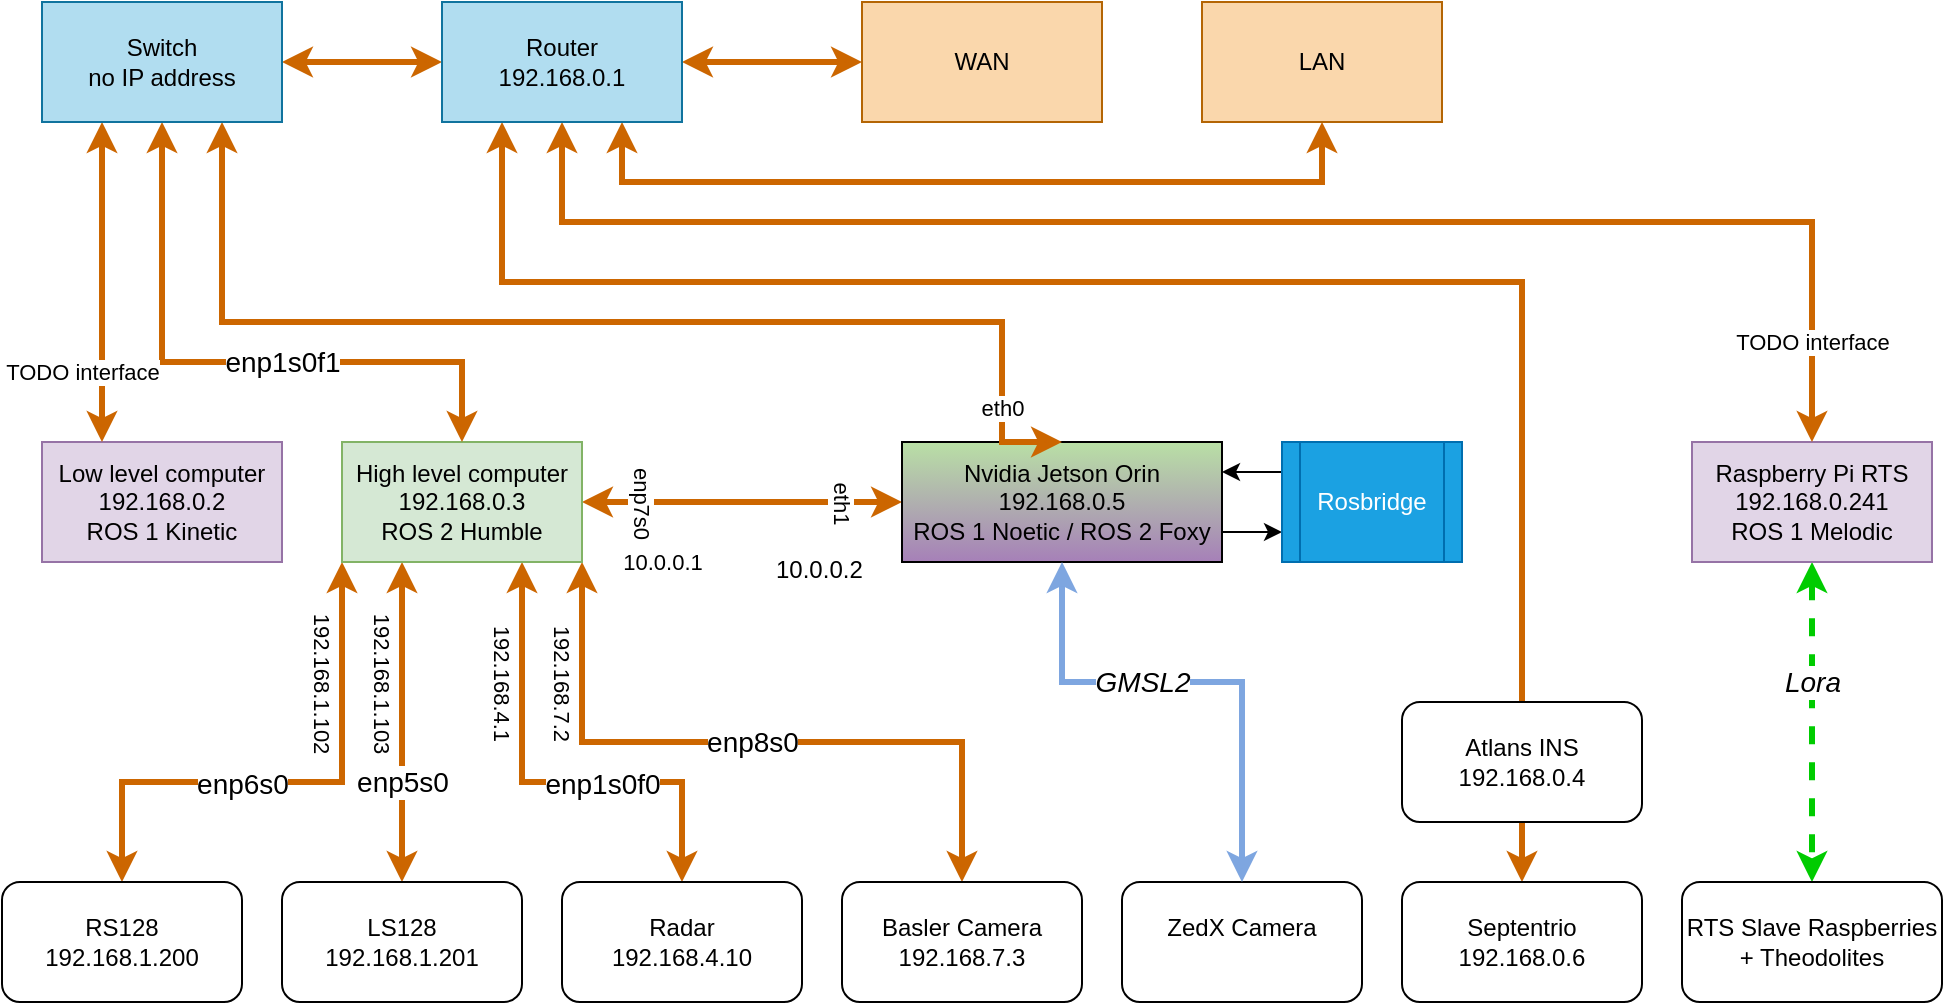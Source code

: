 <mxfile version="24.7.14">
  <diagram name="Page-1" id="lXaNqZM-0Tj3juV3bvDM">
    <mxGraphModel dx="1674" dy="828" grid="1" gridSize="10" guides="1" tooltips="1" connect="1" arrows="1" fold="1" page="1" pageScale="1" pageWidth="850" pageHeight="1100" math="0" shadow="0">
      <root>
        <mxCell id="0" />
        <mxCell id="1" parent="0" />
        <mxCell id="vBaHfqE5TDyvZSrMxQp3-10" style="edgeStyle=orthogonalEdgeStyle;rounded=0;orthogonalLoop=1;jettySize=auto;html=1;exitX=0;exitY=1;exitDx=0;exitDy=0;entryX=0.5;entryY=0;entryDx=0;entryDy=0;strokeColor=#CC6600;strokeWidth=3;startArrow=classic;startFill=1;" parent="1" source="vBaHfqE5TDyvZSrMxQp3-1" target="vBaHfqE5TDyvZSrMxQp3-3" edge="1">
          <mxGeometry relative="1" as="geometry">
            <Array as="points">
              <mxPoint x="210" y="390" />
              <mxPoint x="100" y="390" />
            </Array>
          </mxGeometry>
        </mxCell>
        <mxCell id="vBaHfqE5TDyvZSrMxQp3-52" value="enp6s0" style="edgeLabel;html=1;align=center;verticalAlign=middle;resizable=0;points=[];fontSize=14;" parent="vBaHfqE5TDyvZSrMxQp3-10" vertex="1" connectable="0">
          <mxGeometry x="-0.037" y="1" relative="1" as="geometry">
            <mxPoint x="-30" as="offset" />
          </mxGeometry>
        </mxCell>
        <mxCell id="_xUKE3sM2rI7NT-TXMz9-5" value="192.168.1.102" style="edgeLabel;html=1;align=center;verticalAlign=middle;resizable=0;points=[];rotation=90;" parent="vBaHfqE5TDyvZSrMxQp3-10" vertex="1" connectable="0">
          <mxGeometry x="-0.696" y="-1" relative="1" as="geometry">
            <mxPoint x="-9" y="19" as="offset" />
          </mxGeometry>
        </mxCell>
        <mxCell id="vBaHfqE5TDyvZSrMxQp3-11" value="enp5s0" style="edgeStyle=orthogonalEdgeStyle;rounded=0;orthogonalLoop=1;jettySize=auto;html=1;entryX=0.5;entryY=0;entryDx=0;entryDy=0;strokeColor=#CC6600;strokeWidth=3;startArrow=classic;startFill=1;fontSize=14;" parent="1" source="vBaHfqE5TDyvZSrMxQp3-1" target="vBaHfqE5TDyvZSrMxQp3-4" edge="1">
          <mxGeometry x="0.375" relative="1" as="geometry">
            <Array as="points">
              <mxPoint x="240" y="320" />
              <mxPoint x="240" y="320" />
            </Array>
            <mxPoint as="offset" />
          </mxGeometry>
        </mxCell>
        <mxCell id="_xUKE3sM2rI7NT-TXMz9-6" value="192.168.1.103" style="edgeLabel;html=1;align=center;verticalAlign=middle;resizable=0;points=[];rotation=90;" parent="vBaHfqE5TDyvZSrMxQp3-11" vertex="1" connectable="0">
          <mxGeometry x="-0.475" y="3" relative="1" as="geometry">
            <mxPoint x="-13" y="18" as="offset" />
          </mxGeometry>
        </mxCell>
        <mxCell id="vBaHfqE5TDyvZSrMxQp3-12" style="edgeStyle=orthogonalEdgeStyle;rounded=0;orthogonalLoop=1;jettySize=auto;html=1;entryX=0.5;entryY=0;entryDx=0;entryDy=0;strokeColor=#CC6600;strokeWidth=3;exitX=0.75;exitY=1;exitDx=0;exitDy=0;startArrow=classic;startFill=1;" parent="1" source="vBaHfqE5TDyvZSrMxQp3-1" target="vBaHfqE5TDyvZSrMxQp3-5" edge="1">
          <mxGeometry relative="1" as="geometry">
            <Array as="points">
              <mxPoint x="300" y="390" />
              <mxPoint x="380" y="390" />
            </Array>
          </mxGeometry>
        </mxCell>
        <mxCell id="vBaHfqE5TDyvZSrMxQp3-53" value="enp1s0f0" style="edgeLabel;html=1;align=center;verticalAlign=middle;resizable=0;points=[];fontSize=14;" parent="vBaHfqE5TDyvZSrMxQp3-12" vertex="1" connectable="0">
          <mxGeometry x="-0.05" y="-1" relative="1" as="geometry">
            <mxPoint x="36" as="offset" />
          </mxGeometry>
        </mxCell>
        <mxCell id="vBaHfqE5TDyvZSrMxQp3-14" value="&lt;font style=&quot;font-size: 14px;&quot;&gt;enp8s0&lt;/font&gt;" style="edgeStyle=orthogonalEdgeStyle;rounded=0;orthogonalLoop=1;jettySize=auto;html=1;exitX=1;exitY=1;exitDx=0;exitDy=0;strokeColor=#CC6600;strokeWidth=3;startArrow=classic;startFill=1;" parent="1" source="vBaHfqE5TDyvZSrMxQp3-1" target="vBaHfqE5TDyvZSrMxQp3-6" edge="1">
          <mxGeometry relative="1" as="geometry">
            <Array as="points">
              <mxPoint x="330" y="370" />
              <mxPoint x="520" y="370" />
            </Array>
            <mxPoint as="offset" />
          </mxGeometry>
        </mxCell>
        <mxCell id="_xUKE3sM2rI7NT-TXMz9-2" value="10.0.0.1" style="edgeStyle=orthogonalEdgeStyle;rounded=0;orthogonalLoop=1;jettySize=auto;html=1;startArrow=classic;startFill=1;strokeWidth=3;strokeColor=#CC6600;" parent="1" source="vBaHfqE5TDyvZSrMxQp3-1" target="vBaHfqE5TDyvZSrMxQp3-2" edge="1">
          <mxGeometry x="-0.5" y="-30" relative="1" as="geometry">
            <mxPoint as="offset" />
          </mxGeometry>
        </mxCell>
        <mxCell id="vBaHfqE5TDyvZSrMxQp3-1" value="&lt;div&gt;High level computer&lt;/div&gt;&lt;div&gt;192.168.0.3&lt;/div&gt;&lt;div&gt;ROS 2 Humble&lt;br&gt;&lt;/div&gt;" style="rounded=0;whiteSpace=wrap;html=1;fillColor=#d5e8d4;strokeColor=#82b366;" parent="1" vertex="1">
          <mxGeometry x="210" y="220" width="120" height="60" as="geometry" />
        </mxCell>
        <mxCell id="vBaHfqE5TDyvZSrMxQp3-40" style="edgeStyle=orthogonalEdgeStyle;rounded=0;orthogonalLoop=1;jettySize=auto;html=1;exitX=1;exitY=0.75;exitDx=0;exitDy=0;entryX=0;entryY=0.75;entryDx=0;entryDy=0;" parent="1" source="vBaHfqE5TDyvZSrMxQp3-2" target="vBaHfqE5TDyvZSrMxQp3-39" edge="1">
          <mxGeometry relative="1" as="geometry" />
        </mxCell>
        <mxCell id="vBaHfqE5TDyvZSrMxQp3-2" value="&lt;div&gt;Nvidia Jetson Orin&lt;br&gt;&lt;/div&gt;&lt;div&gt;192.168.0.5&lt;/div&gt;&lt;div&gt;ROS 1 Noetic / ROS 2 Foxy&lt;br&gt;&lt;/div&gt;" style="rounded=0;whiteSpace=wrap;html=1;gradientColor=#A680B8;fillColor=#B9E0A5;" parent="1" vertex="1">
          <mxGeometry x="490" y="220" width="160" height="60" as="geometry" />
        </mxCell>
        <mxCell id="vBaHfqE5TDyvZSrMxQp3-3" value="&lt;div&gt;RS128&lt;/div&gt;&lt;div&gt;192.168.1.200&lt;br&gt;&lt;/div&gt;" style="rounded=1;whiteSpace=wrap;html=1;" parent="1" vertex="1">
          <mxGeometry x="40" y="440" width="120" height="60" as="geometry" />
        </mxCell>
        <mxCell id="vBaHfqE5TDyvZSrMxQp3-4" value="&lt;div&gt;LS128&lt;br&gt;192.168.1.201&lt;/div&gt;" style="rounded=1;whiteSpace=wrap;html=1;" parent="1" vertex="1">
          <mxGeometry x="180" y="440" width="120" height="60" as="geometry" />
        </mxCell>
        <mxCell id="vBaHfqE5TDyvZSrMxQp3-5" value="&lt;div&gt;Radar&lt;/div&gt;&lt;div&gt;192.168.4.10&lt;br&gt;&lt;/div&gt;" style="rounded=1;whiteSpace=wrap;html=1;" parent="1" vertex="1">
          <mxGeometry x="320" y="440" width="120" height="60" as="geometry" />
        </mxCell>
        <mxCell id="vBaHfqE5TDyvZSrMxQp3-6" value="&lt;div&gt;Basler Camera&lt;br&gt;&lt;/div&gt;&lt;div&gt;192.168.7.3&lt;br&gt;&lt;/div&gt;" style="rounded=1;whiteSpace=wrap;html=1;" parent="1" vertex="1">
          <mxGeometry x="460" y="440" width="120" height="60" as="geometry" />
        </mxCell>
        <mxCell id="vBaHfqE5TDyvZSrMxQp3-43" style="edgeStyle=orthogonalEdgeStyle;rounded=0;orthogonalLoop=1;jettySize=auto;html=1;exitX=0.5;exitY=1;exitDx=0;exitDy=0;entryX=0.5;entryY=0;entryDx=0;entryDy=0;fontSize=14;strokeColor=#00CC00;strokeWidth=3;dashed=1;startArrow=classic;startFill=1;" parent="1" source="vBaHfqE5TDyvZSrMxQp3-7" target="vBaHfqE5TDyvZSrMxQp3-42" edge="1">
          <mxGeometry relative="1" as="geometry" />
        </mxCell>
        <mxCell id="vBaHfqE5TDyvZSrMxQp3-44" value="&lt;font style=&quot;font-size: 14px;&quot;&gt;Lora&lt;/font&gt;" style="edgeLabel;html=1;align=center;verticalAlign=middle;resizable=0;points=[];fontStyle=2" parent="vBaHfqE5TDyvZSrMxQp3-43" vertex="1" connectable="0">
          <mxGeometry x="-0.15" relative="1" as="geometry">
            <mxPoint y="-8" as="offset" />
          </mxGeometry>
        </mxCell>
        <mxCell id="vBaHfqE5TDyvZSrMxQp3-7" value="&lt;div&gt;Raspberry Pi RTS&lt;br&gt;&lt;/div&gt;&lt;div&gt;192.168.0.241&lt;/div&gt;&lt;div&gt;ROS 1 Melodic&lt;br&gt;&lt;/div&gt;" style="rounded=0;whiteSpace=wrap;html=1;fillColor=#e1d5e7;strokeColor=#9673a6;" parent="1" vertex="1">
          <mxGeometry x="885" y="220" width="120" height="60" as="geometry" />
        </mxCell>
        <mxCell id="vBaHfqE5TDyvZSrMxQp3-8" value="&lt;div&gt;Low level computer&lt;br&gt;&lt;/div&gt;&lt;div&gt;192.168.0.2&lt;/div&gt;&lt;div&gt;ROS 1 Kinetic&lt;br&gt;&lt;/div&gt;" style="rounded=0;whiteSpace=wrap;html=1;fillColor=#e1d5e7;strokeColor=#9673a6;" parent="1" vertex="1">
          <mxGeometry x="60" y="220" width="120" height="60" as="geometry" />
        </mxCell>
        <mxCell id="vBaHfqE5TDyvZSrMxQp3-9" value="&lt;div&gt;ZedX Camera&lt;/div&gt;&lt;div&gt;&lt;br&gt;&lt;/div&gt;" style="rounded=1;whiteSpace=wrap;html=1;" parent="1" vertex="1">
          <mxGeometry x="600" y="440" width="120" height="60" as="geometry" />
        </mxCell>
        <mxCell id="vBaHfqE5TDyvZSrMxQp3-15" style="edgeStyle=orthogonalEdgeStyle;rounded=0;orthogonalLoop=1;jettySize=auto;html=1;entryX=0.5;entryY=0;entryDx=0;entryDy=0;strokeWidth=3;strokeColor=#7EA6E0;startArrow=classic;startFill=1;exitX=0.5;exitY=1;exitDx=0;exitDy=0;" parent="1" source="vBaHfqE5TDyvZSrMxQp3-2" target="vBaHfqE5TDyvZSrMxQp3-9" edge="1">
          <mxGeometry relative="1" as="geometry">
            <mxPoint x="550" y="280" as="sourcePoint" />
            <mxPoint x="672" y="435" as="targetPoint" />
            <Array as="points">
              <mxPoint x="570" y="340" />
              <mxPoint x="660" y="340" />
            </Array>
          </mxGeometry>
        </mxCell>
        <mxCell id="vBaHfqE5TDyvZSrMxQp3-38" value="&lt;font style=&quot;font-size: 14px;&quot;&gt;GMSL2&lt;/font&gt;" style="edgeLabel;html=1;align=center;verticalAlign=middle;resizable=0;points=[];fontStyle=2" parent="vBaHfqE5TDyvZSrMxQp3-15" vertex="1" connectable="0">
          <mxGeometry x="0.141" y="3" relative="1" as="geometry">
            <mxPoint x="-43" y="3" as="offset" />
          </mxGeometry>
        </mxCell>
        <mxCell id="vBaHfqE5TDyvZSrMxQp3-21" style="edgeStyle=orthogonalEdgeStyle;rounded=0;orthogonalLoop=1;jettySize=auto;html=1;exitX=0.25;exitY=1;exitDx=0;exitDy=0;strokeWidth=3;strokeColor=#CC6600;startArrow=classic;startFill=1;entryX=0.5;entryY=0;entryDx=0;entryDy=0;" parent="1" source="vBaHfqE5TDyvZSrMxQp3-16" target="_xUKE3sM2rI7NT-TXMz9-1" edge="1">
          <mxGeometry relative="1" as="geometry">
            <mxPoint x="410" y="50" as="sourcePoint" />
            <Array as="points">
              <mxPoint x="290" y="140" />
              <mxPoint x="800" y="140" />
            </Array>
            <mxPoint x="780" y="150" as="targetPoint" />
          </mxGeometry>
        </mxCell>
        <mxCell id="vBaHfqE5TDyvZSrMxQp3-25" style="edgeStyle=orthogonalEdgeStyle;rounded=0;orthogonalLoop=1;jettySize=auto;html=1;exitX=0.5;exitY=1;exitDx=0;exitDy=0;strokeWidth=3;strokeColor=#CC6600;startArrow=classic;startFill=1;entryX=0.5;entryY=0;entryDx=0;entryDy=0;" parent="1" source="vBaHfqE5TDyvZSrMxQp3-16" target="vBaHfqE5TDyvZSrMxQp3-7" edge="1">
          <mxGeometry relative="1" as="geometry">
            <mxPoint x="950" y="150" as="targetPoint" />
            <Array as="points">
              <mxPoint x="320" y="110" />
              <mxPoint x="945" y="110" />
            </Array>
          </mxGeometry>
        </mxCell>
        <mxCell id="vBaHfqE5TDyvZSrMxQp3-27" style="edgeStyle=orthogonalEdgeStyle;rounded=0;orthogonalLoop=1;jettySize=auto;html=1;exitX=0;exitY=0.5;exitDx=0;exitDy=0;startArrow=classic;startFill=1;strokeWidth=3;strokeColor=#CC6600;" parent="1" source="vBaHfqE5TDyvZSrMxQp3-16" target="vBaHfqE5TDyvZSrMxQp3-17" edge="1">
          <mxGeometry relative="1" as="geometry" />
        </mxCell>
        <mxCell id="vBaHfqE5TDyvZSrMxQp3-46" style="edgeStyle=orthogonalEdgeStyle;rounded=0;orthogonalLoop=1;jettySize=auto;html=1;exitX=1;exitY=0.5;exitDx=0;exitDy=0;strokeWidth=3;strokeColor=#CC6600;startArrow=classic;startFill=1;" parent="1" source="vBaHfqE5TDyvZSrMxQp3-16" edge="1">
          <mxGeometry relative="1" as="geometry">
            <mxPoint x="470" y="30" as="targetPoint" />
            <Array as="points">
              <mxPoint x="470" y="30" />
              <mxPoint x="470" y="30" />
            </Array>
          </mxGeometry>
        </mxCell>
        <mxCell id="_xUKE3sM2rI7NT-TXMz9-3" style="edgeStyle=orthogonalEdgeStyle;rounded=0;orthogonalLoop=1;jettySize=auto;html=1;exitX=0.75;exitY=1;exitDx=0;exitDy=0;entryX=0.5;entryY=1;entryDx=0;entryDy=0;startArrow=classic;startFill=1;strokeWidth=3;strokeColor=#CC6600;" parent="1" source="vBaHfqE5TDyvZSrMxQp3-16" target="vBaHfqE5TDyvZSrMxQp3-49" edge="1">
          <mxGeometry relative="1" as="geometry">
            <Array as="points">
              <mxPoint x="350" y="90" />
              <mxPoint x="700" y="90" />
            </Array>
          </mxGeometry>
        </mxCell>
        <mxCell id="vBaHfqE5TDyvZSrMxQp3-16" value="&lt;div&gt;Router&lt;br&gt;&lt;/div&gt;&lt;div&gt;192.168.0.1&lt;br&gt;&lt;/div&gt;" style="rounded=0;whiteSpace=wrap;html=1;fillColor=#b1ddf0;strokeColor=#10739e;" parent="1" vertex="1">
          <mxGeometry x="260" width="120" height="60" as="geometry" />
        </mxCell>
        <mxCell id="vBaHfqE5TDyvZSrMxQp3-31" style="edgeStyle=orthogonalEdgeStyle;rounded=0;orthogonalLoop=1;jettySize=auto;html=1;exitX=0.25;exitY=1;exitDx=0;exitDy=0;entryX=0.25;entryY=0;entryDx=0;entryDy=0;strokeWidth=3;strokeColor=#CC6600;startArrow=classic;startFill=1;" parent="1" source="vBaHfqE5TDyvZSrMxQp3-17" target="vBaHfqE5TDyvZSrMxQp3-8" edge="1">
          <mxGeometry relative="1" as="geometry">
            <Array as="points">
              <mxPoint x="90" y="120" />
              <mxPoint x="90" y="120" />
            </Array>
          </mxGeometry>
        </mxCell>
        <mxCell id="vBaHfqE5TDyvZSrMxQp3-32" style="edgeStyle=orthogonalEdgeStyle;rounded=0;orthogonalLoop=1;jettySize=auto;html=1;exitX=0.5;exitY=1;exitDx=0;exitDy=0;strokeWidth=3;strokeColor=#CC6600;startArrow=classic;startFill=1;entryX=0.5;entryY=0;entryDx=0;entryDy=0;" parent="1" source="vBaHfqE5TDyvZSrMxQp3-17" target="vBaHfqE5TDyvZSrMxQp3-1" edge="1">
          <mxGeometry relative="1" as="geometry">
            <Array as="points">
              <mxPoint x="120" y="180" />
              <mxPoint x="270" y="180" />
            </Array>
          </mxGeometry>
        </mxCell>
        <mxCell id="vBaHfqE5TDyvZSrMxQp3-51" value="enp1s0f1" style="edgeLabel;html=1;align=center;verticalAlign=middle;resizable=0;points=[];fontSize=14;" parent="vBaHfqE5TDyvZSrMxQp3-32" vertex="1" connectable="0">
          <mxGeometry x="-0.118" y="-4" relative="1" as="geometry">
            <mxPoint x="43" y="-4" as="offset" />
          </mxGeometry>
        </mxCell>
        <mxCell id="vBaHfqE5TDyvZSrMxQp3-33" style="edgeStyle=orthogonalEdgeStyle;rounded=0;orthogonalLoop=1;jettySize=auto;html=1;exitX=0.75;exitY=1;exitDx=0;exitDy=0;startArrow=classic;startFill=1;strokeWidth=3;strokeColor=#CC6600;entryX=0.5;entryY=0;entryDx=0;entryDy=0;" parent="1" source="vBaHfqE5TDyvZSrMxQp3-17" target="vBaHfqE5TDyvZSrMxQp3-2" edge="1">
          <mxGeometry relative="1" as="geometry">
            <Array as="points">
              <mxPoint x="150" y="160" />
              <mxPoint x="540" y="160" />
            </Array>
          </mxGeometry>
        </mxCell>
        <mxCell id="_xUKE3sM2rI7NT-TXMz9-4" value="eth0" style="edgeLabel;html=1;align=center;verticalAlign=middle;resizable=0;points=[];" parent="vBaHfqE5TDyvZSrMxQp3-33" vertex="1" connectable="0">
          <mxGeometry x="0.837" relative="1" as="geometry">
            <mxPoint as="offset" />
          </mxGeometry>
        </mxCell>
        <mxCell id="vBaHfqE5TDyvZSrMxQp3-17" value="&lt;div&gt;Switch&lt;br&gt;&lt;/div&gt;&lt;div&gt;no IP address&lt;br&gt;&lt;/div&gt;" style="rounded=0;whiteSpace=wrap;html=1;fillColor=#b1ddf0;strokeColor=#10739e;" parent="1" vertex="1">
          <mxGeometry x="60" width="120" height="60" as="geometry" />
        </mxCell>
        <mxCell id="vBaHfqE5TDyvZSrMxQp3-41" style="edgeStyle=orthogonalEdgeStyle;rounded=0;orthogonalLoop=1;jettySize=auto;html=1;exitX=0;exitY=0.25;exitDx=0;exitDy=0;entryX=1;entryY=0.25;entryDx=0;entryDy=0;" parent="1" source="vBaHfqE5TDyvZSrMxQp3-39" target="vBaHfqE5TDyvZSrMxQp3-2" edge="1">
          <mxGeometry relative="1" as="geometry" />
        </mxCell>
        <mxCell id="vBaHfqE5TDyvZSrMxQp3-39" value="Rosbridge" style="shape=process;whiteSpace=wrap;html=1;backgroundOutline=1;fillColor=#1ba1e2;strokeColor=#006EAF;fontColor=#ffffff;" parent="1" vertex="1">
          <mxGeometry x="680" y="220" width="90" height="60" as="geometry" />
        </mxCell>
        <mxCell id="vBaHfqE5TDyvZSrMxQp3-42" value="&lt;div&gt;RTS Slave Raspberries&lt;/div&gt;&lt;div&gt;+ Theodolites&lt;br&gt;&lt;/div&gt;" style="rounded=1;whiteSpace=wrap;html=1;" parent="1" vertex="1">
          <mxGeometry x="880" y="440" width="130" height="60" as="geometry" />
        </mxCell>
        <mxCell id="vBaHfqE5TDyvZSrMxQp3-49" value="LAN" style="rounded=0;whiteSpace=wrap;html=1;fillColor=#fad7ac;strokeColor=#b46504;" parent="1" vertex="1">
          <mxGeometry x="640" width="120" height="60" as="geometry" />
        </mxCell>
        <mxCell id="vBaHfqE5TDyvZSrMxQp3-50" value="WAN" style="rounded=0;whiteSpace=wrap;html=1;fillColor=#fad7ac;strokeColor=#b46504;" parent="1" vertex="1">
          <mxGeometry x="470" width="120" height="60" as="geometry" />
        </mxCell>
        <mxCell id="_xUKE3sM2rI7NT-TXMz9-1" value="&lt;div&gt;Septentrio&lt;br&gt;&lt;/div&gt;&lt;div&gt;192.168.0.6&lt;br&gt;&lt;/div&gt;" style="rounded=1;whiteSpace=wrap;html=1;" parent="1" vertex="1">
          <mxGeometry x="740" y="440" width="120" height="60" as="geometry" />
        </mxCell>
        <mxCell id="_xUKE3sM2rI7NT-TXMz9-7" value="TODO interface" style="edgeLabel;html=1;align=center;verticalAlign=middle;resizable=0;points=[];" parent="1" vertex="1" connectable="0">
          <mxGeometry x="80" y="185" as="geometry" />
        </mxCell>
        <mxCell id="_xUKE3sM2rI7NT-TXMz9-8" value="enp7s0" style="edgeLabel;html=1;align=center;verticalAlign=middle;resizable=0;points=[];rotation=90;" parent="1" vertex="1" connectable="0">
          <mxGeometry x="360" y="250" as="geometry" />
        </mxCell>
        <mxCell id="_xUKE3sM2rI7NT-TXMz9-9" value="eth1" style="edgeLabel;html=1;align=center;verticalAlign=middle;resizable=0;points=[];rotation=90;" parent="1" vertex="1" connectable="0">
          <mxGeometry x="460" y="250" as="geometry" />
        </mxCell>
        <mxCell id="_xUKE3sM2rI7NT-TXMz9-10" value="TODO interface" style="edgeLabel;html=1;align=center;verticalAlign=middle;resizable=0;points=[];rotation=0;" parent="1" vertex="1" connectable="0">
          <mxGeometry x="945" y="170" as="geometry" />
        </mxCell>
        <mxCell id="_xUKE3sM2rI7NT-TXMz9-11" value="192.168.4.1" style="edgeLabel;html=1;align=center;verticalAlign=middle;resizable=0;points=[];rotation=90;" parent="1" vertex="1" connectable="0">
          <mxGeometry x="290" y="340" as="geometry" />
        </mxCell>
        <mxCell id="_xUKE3sM2rI7NT-TXMz9-12" value="192.168.7.2" style="edgeLabel;html=1;align=center;verticalAlign=middle;resizable=0;points=[];rotation=90;" parent="1" vertex="1" connectable="0">
          <mxGeometry x="320" y="340" as="geometry" />
        </mxCell>
        <mxCell id="_xUKE3sM2rI7NT-TXMz9-15" value="10.0.0.2" style="text;whiteSpace=wrap;html=1;" parent="1" vertex="1">
          <mxGeometry x="425" y="270" width="100" height="30" as="geometry" />
        </mxCell>
        <mxCell id="CwpeyEkSjK2lWXP4DWoM-1" value="&lt;div&gt;Atlans INS&lt;br&gt;&lt;/div&gt;&lt;div&gt;192.168.0.4&lt;br&gt;&lt;/div&gt;" style="rounded=1;whiteSpace=wrap;html=1;" parent="1" vertex="1">
          <mxGeometry x="740" y="350" width="120" height="60" as="geometry" />
        </mxCell>
      </root>
    </mxGraphModel>
  </diagram>
</mxfile>

